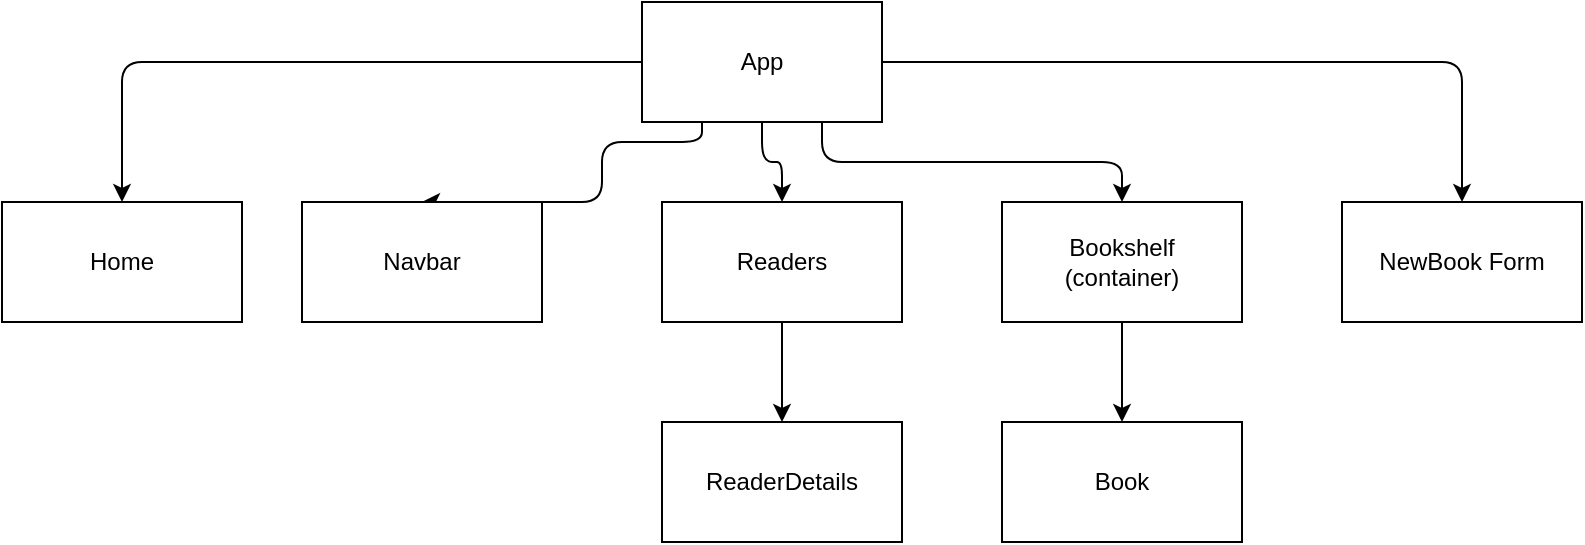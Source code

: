 <mxfile>
    <diagram id="bVmsdUiDPugANTLgw9nk" name="Page-1">
        <mxGraphModel dx="838" dy="-291" grid="1" gridSize="10" guides="1" tooltips="1" connect="1" arrows="1" fold="1" page="1" pageScale="1" pageWidth="850" pageHeight="1100" math="0" shadow="0">
            <root>
                <mxCell id="0"/>
                <mxCell id="1" parent="0"/>
                <mxCell id="2" style="edgeStyle=orthogonalEdgeStyle;html=1;entryX=0.5;entryY=0;entryDx=0;entryDy=0;" parent="1" source="7" target="8" edge="1">
                    <mxGeometry relative="1" as="geometry"/>
                </mxCell>
                <mxCell id="3" style="edgeStyle=orthogonalEdgeStyle;html=1;exitX=0.25;exitY=1;exitDx=0;exitDy=0;entryX=0.5;entryY=0;entryDx=0;entryDy=0;" parent="1" source="7" target="9" edge="1">
                    <mxGeometry relative="1" as="geometry">
                        <Array as="points">
                            <mxPoint x="380" y="1210"/>
                            <mxPoint x="330" y="1210"/>
                        </Array>
                    </mxGeometry>
                </mxCell>
                <mxCell id="4" style="edgeStyle=orthogonalEdgeStyle;html=1;entryX=0.5;entryY=0;entryDx=0;entryDy=0;" parent="1" source="7" target="10" edge="1">
                    <mxGeometry relative="1" as="geometry"/>
                </mxCell>
                <mxCell id="5" style="edgeStyle=orthogonalEdgeStyle;html=1;exitX=0.75;exitY=1;exitDx=0;exitDy=0;entryX=0.5;entryY=0;entryDx=0;entryDy=0;" parent="1" source="7" target="14" edge="1">
                    <mxGeometry relative="1" as="geometry"/>
                </mxCell>
                <mxCell id="6" style="edgeStyle=orthogonalEdgeStyle;html=1;" parent="1" source="7" target="12" edge="1">
                    <mxGeometry relative="1" as="geometry"/>
                </mxCell>
                <mxCell id="7" value="App" style="whiteSpace=wrap;html=1;" parent="1" vertex="1">
                    <mxGeometry x="350" y="1140" width="120" height="60" as="geometry"/>
                </mxCell>
                <mxCell id="8" value="Home" style="whiteSpace=wrap;html=1;" parent="1" vertex="1">
                    <mxGeometry x="30" y="1240" width="120" height="60" as="geometry"/>
                </mxCell>
                <mxCell id="9" value="Navbar" style="whiteSpace=wrap;html=1;" parent="1" vertex="1">
                    <mxGeometry x="180" y="1240" width="120" height="60" as="geometry"/>
                </mxCell>
                <mxCell id="10" value="NewBook Form" style="whiteSpace=wrap;html=1;" parent="1" vertex="1">
                    <mxGeometry x="700" y="1240" width="120" height="60" as="geometry"/>
                </mxCell>
                <mxCell id="11" value="Book" style="whiteSpace=wrap;html=1;" parent="1" vertex="1">
                    <mxGeometry x="530" y="1350" width="120" height="60" as="geometry"/>
                </mxCell>
                <mxCell id="16" style="edgeStyle=none;html=1;entryX=0.5;entryY=0;entryDx=0;entryDy=0;" edge="1" parent="1" source="12" target="15">
                    <mxGeometry relative="1" as="geometry"/>
                </mxCell>
                <mxCell id="12" value="Readers" style="whiteSpace=wrap;html=1;" parent="1" vertex="1">
                    <mxGeometry x="360" y="1240" width="120" height="60" as="geometry"/>
                </mxCell>
                <mxCell id="13" style="edgeStyle=none;html=1;entryX=0.5;entryY=0;entryDx=0;entryDy=0;" parent="1" source="14" target="11" edge="1">
                    <mxGeometry relative="1" as="geometry"/>
                </mxCell>
                <mxCell id="14" value="Bookshelf&lt;br&gt;(container)" style="whiteSpace=wrap;html=1;" parent="1" vertex="1">
                    <mxGeometry x="530" y="1240" width="120" height="60" as="geometry"/>
                </mxCell>
                <mxCell id="15" value="ReaderDetails" style="whiteSpace=wrap;html=1;" vertex="1" parent="1">
                    <mxGeometry x="360" y="1350" width="120" height="60" as="geometry"/>
                </mxCell>
            </root>
        </mxGraphModel>
    </diagram>
</mxfile>